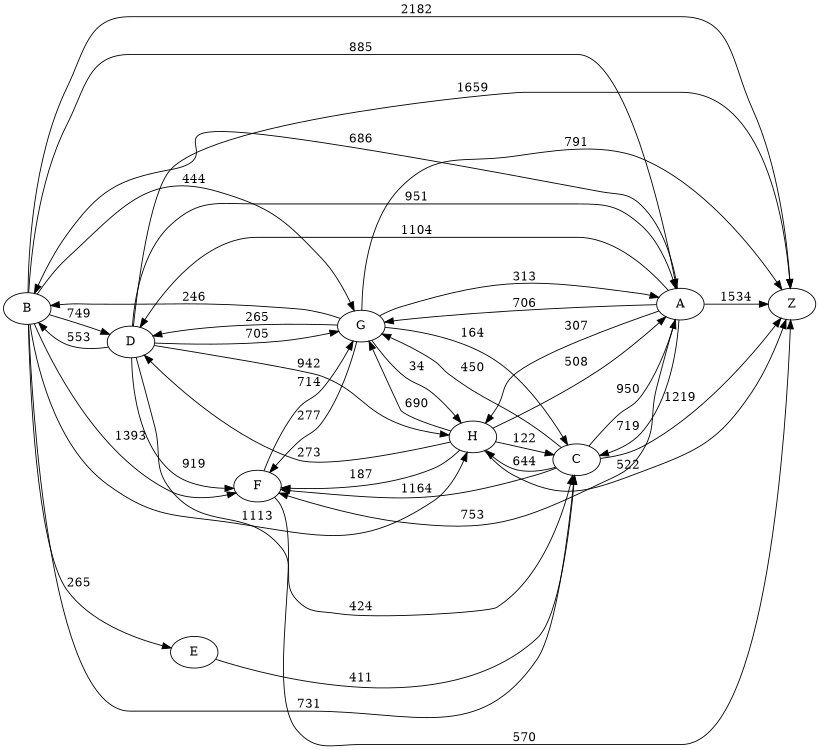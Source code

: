 digraph G {
	rankdir=LR size="8,5"
	B
	D
	B -> D [label=749]
	B
	Z
	B -> Z [label=2182]
	B
	A
	B -> A [label=885]
	B
	C
	B -> C [label=731]
	B
	G
	B -> G [label=444]
	B
	H
	B -> H [label=1113]
	B
	F
	B -> F [label=1393]
	B
	E
	B -> E [label=265]
	D
	C
	D -> C [label=424]
	D
	A
	D -> A [label=951]
	D
	F
	D -> F [label=919]
	D
	Z
	D -> Z [label=1659]
	D
	B
	D -> B [label=553]
	D
	H
	D -> H [label=942]
	D
	G
	D -> G [label=705]
	C
	Z
	C -> Z [label=1219]
	C
	G
	C -> G [label=450]
	C
	A
	C -> A [label=950]
	C
	H
	C -> H [label=644]
	C
	F
	C -> F [label=1164]
	A
	Z
	A -> Z [label=1534]
	A
	C
	A -> C [label=719]
	A
	G
	A -> G [label=706]
	A
	B
	A -> B [label=686]
	A
	F
	A -> F [label=753]
	A
	H
	A -> H [label=307]
	A
	D
	A -> D [label=1104]
	G
	Z
	G -> Z [label=791]
	G
	C
	G -> C [label=164]
	G
	B
	G -> B [label=246]
	G
	H
	G -> H [label=34]
	G
	A
	G -> A [label=313]
	G
	F
	G -> F [label=277]
	G
	D
	G -> D [label=265]
	F
	Z
	F -> Z [label=570]
	F
	G
	F -> G [label=714]
	H
	Z
	H -> Z [label=522]
	H
	F
	H -> F [label=187]
	H
	A
	H -> A [label=508]
	H
	C
	H -> C [label=122]
	H
	G
	H -> G [label=690]
	H
	D
	H -> D [label=273]
	E
	C
	E -> C [label=411]
}
